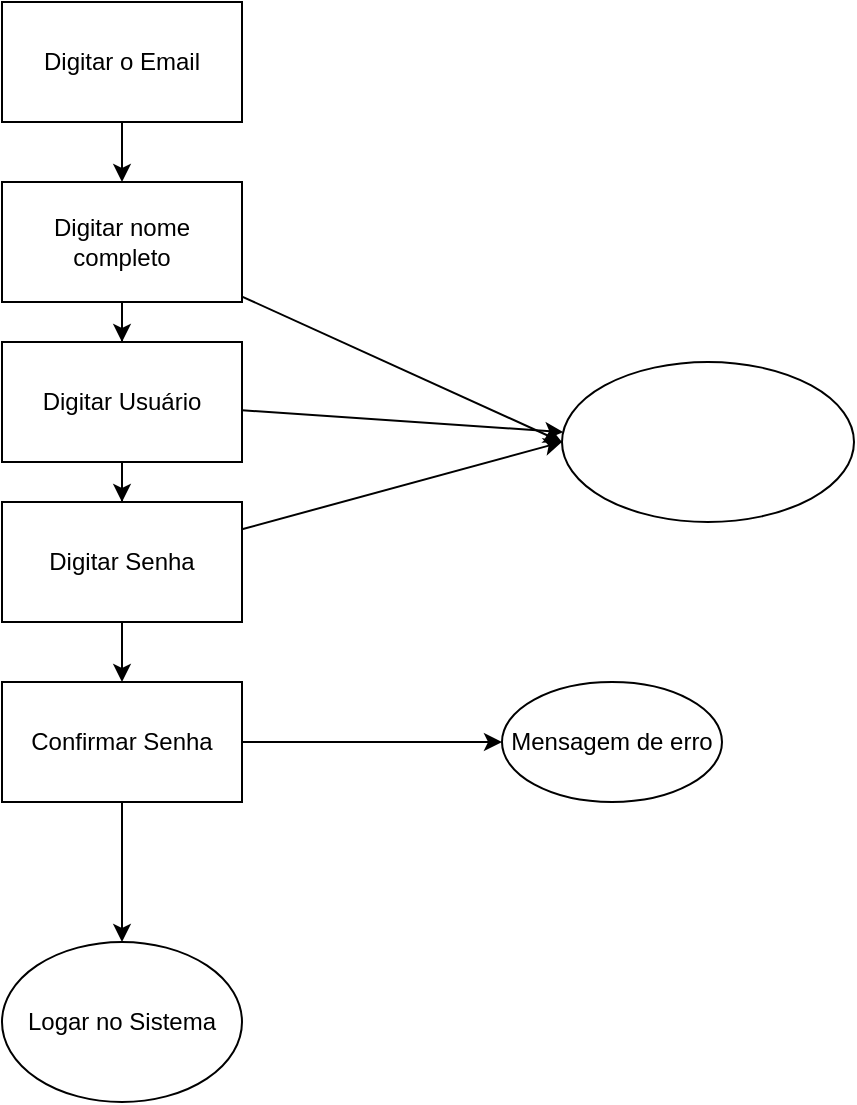 <mxfile version="24.7.6">
  <diagram name="Página-1" id="m51AZlesysTWS4gtmlsb">
    <mxGraphModel dx="1009" dy="542" grid="1" gridSize="10" guides="1" tooltips="1" connect="1" arrows="1" fold="1" page="1" pageScale="1" pageWidth="827" pageHeight="1169" math="0" shadow="0">
      <root>
        <mxCell id="0" />
        <mxCell id="1" parent="0" />
        <mxCell id="4Ot2-EcF4Pjps9G5-t95-6" style="edgeStyle=orthogonalEdgeStyle;rounded=0;orthogonalLoop=1;jettySize=auto;html=1;" edge="1" parent="1" source="4Ot2-EcF4Pjps9G5-t95-1" target="4Ot2-EcF4Pjps9G5-t95-2">
          <mxGeometry relative="1" as="geometry" />
        </mxCell>
        <mxCell id="4Ot2-EcF4Pjps9G5-t95-1" value="Digitar o Email" style="rounded=0;whiteSpace=wrap;html=1;" vertex="1" parent="1">
          <mxGeometry x="50" y="130" width="120" height="60" as="geometry" />
        </mxCell>
        <mxCell id="4Ot2-EcF4Pjps9G5-t95-7" style="edgeStyle=orthogonalEdgeStyle;rounded=0;orthogonalLoop=1;jettySize=auto;html=1;" edge="1" parent="1" source="4Ot2-EcF4Pjps9G5-t95-2" target="4Ot2-EcF4Pjps9G5-t95-5">
          <mxGeometry relative="1" as="geometry" />
        </mxCell>
        <mxCell id="4Ot2-EcF4Pjps9G5-t95-20" style="rounded=0;orthogonalLoop=1;jettySize=auto;html=1;entryX=0;entryY=0.5;entryDx=0;entryDy=0;" edge="1" parent="1" source="4Ot2-EcF4Pjps9G5-t95-2" target="4Ot2-EcF4Pjps9G5-t95-17">
          <mxGeometry relative="1" as="geometry" />
        </mxCell>
        <mxCell id="4Ot2-EcF4Pjps9G5-t95-2" value="Digitar nome completo" style="rounded=0;whiteSpace=wrap;html=1;" vertex="1" parent="1">
          <mxGeometry x="50" y="220" width="120" height="60" as="geometry" />
        </mxCell>
        <mxCell id="4Ot2-EcF4Pjps9G5-t95-9" style="edgeStyle=orthogonalEdgeStyle;rounded=0;orthogonalLoop=1;jettySize=auto;html=1;" edge="1" parent="1" source="4Ot2-EcF4Pjps9G5-t95-3" target="4Ot2-EcF4Pjps9G5-t95-4">
          <mxGeometry relative="1" as="geometry" />
        </mxCell>
        <mxCell id="4Ot2-EcF4Pjps9G5-t95-19" style="rounded=0;orthogonalLoop=1;jettySize=auto;html=1;entryX=0;entryY=0.5;entryDx=0;entryDy=0;" edge="1" parent="1" source="4Ot2-EcF4Pjps9G5-t95-3" target="4Ot2-EcF4Pjps9G5-t95-17">
          <mxGeometry relative="1" as="geometry" />
        </mxCell>
        <mxCell id="4Ot2-EcF4Pjps9G5-t95-3" value="Digitar Senha" style="rounded=0;whiteSpace=wrap;html=1;" vertex="1" parent="1">
          <mxGeometry x="50" y="380" width="120" height="60" as="geometry" />
        </mxCell>
        <mxCell id="4Ot2-EcF4Pjps9G5-t95-11" value="" style="edgeStyle=orthogonalEdgeStyle;rounded=0;orthogonalLoop=1;jettySize=auto;html=1;" edge="1" parent="1" source="4Ot2-EcF4Pjps9G5-t95-4" target="4Ot2-EcF4Pjps9G5-t95-10">
          <mxGeometry relative="1" as="geometry" />
        </mxCell>
        <mxCell id="4Ot2-EcF4Pjps9G5-t95-16" value="" style="edgeStyle=orthogonalEdgeStyle;rounded=0;orthogonalLoop=1;jettySize=auto;html=1;" edge="1" parent="1" source="4Ot2-EcF4Pjps9G5-t95-4" target="4Ot2-EcF4Pjps9G5-t95-15">
          <mxGeometry relative="1" as="geometry" />
        </mxCell>
        <mxCell id="4Ot2-EcF4Pjps9G5-t95-4" value="Confirmar Senha" style="rounded=0;whiteSpace=wrap;html=1;" vertex="1" parent="1">
          <mxGeometry x="50" y="470" width="120" height="60" as="geometry" />
        </mxCell>
        <mxCell id="4Ot2-EcF4Pjps9G5-t95-8" style="edgeStyle=orthogonalEdgeStyle;rounded=0;orthogonalLoop=1;jettySize=auto;html=1;" edge="1" parent="1" source="4Ot2-EcF4Pjps9G5-t95-5" target="4Ot2-EcF4Pjps9G5-t95-3">
          <mxGeometry relative="1" as="geometry" />
        </mxCell>
        <mxCell id="4Ot2-EcF4Pjps9G5-t95-18" value="" style="rounded=0;orthogonalLoop=1;jettySize=auto;html=1;" edge="1" parent="1" source="4Ot2-EcF4Pjps9G5-t95-5" target="4Ot2-EcF4Pjps9G5-t95-17">
          <mxGeometry relative="1" as="geometry" />
        </mxCell>
        <mxCell id="4Ot2-EcF4Pjps9G5-t95-5" value="Digitar Usuário" style="rounded=0;whiteSpace=wrap;html=1;" vertex="1" parent="1">
          <mxGeometry x="50" y="300" width="120" height="60" as="geometry" />
        </mxCell>
        <mxCell id="4Ot2-EcF4Pjps9G5-t95-10" value="Mensagem de erro" style="ellipse;whiteSpace=wrap;html=1;rounded=0;" vertex="1" parent="1">
          <mxGeometry x="300" y="470" width="110" height="60" as="geometry" />
        </mxCell>
        <mxCell id="4Ot2-EcF4Pjps9G5-t95-15" value="Logar no Sistema" style="ellipse;whiteSpace=wrap;html=1;rounded=0;" vertex="1" parent="1">
          <mxGeometry x="50" y="600" width="120" height="80" as="geometry" />
        </mxCell>
        <mxCell id="4Ot2-EcF4Pjps9G5-t95-17" value="" style="ellipse;whiteSpace=wrap;html=1;rounded=0;" vertex="1" parent="1">
          <mxGeometry x="330" y="310" width="146" height="80" as="geometry" />
        </mxCell>
      </root>
    </mxGraphModel>
  </diagram>
</mxfile>
